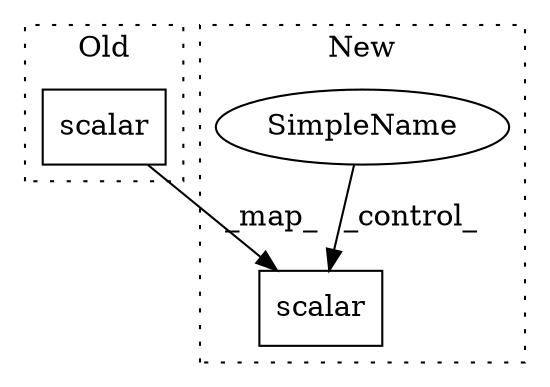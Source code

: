 digraph G {
subgraph cluster0 {
1 [label="scalar" a="32" s="9050,9089" l="7,1" shape="box"];
label = "Old";
style="dotted";
}
subgraph cluster1 {
2 [label="scalar" a="32" s="9474,9518" l="7,1" shape="box"];
3 [label="SimpleName" a="42" s="" l="" shape="ellipse"];
label = "New";
style="dotted";
}
1 -> 2 [label="_map_"];
3 -> 2 [label="_control_"];
}
